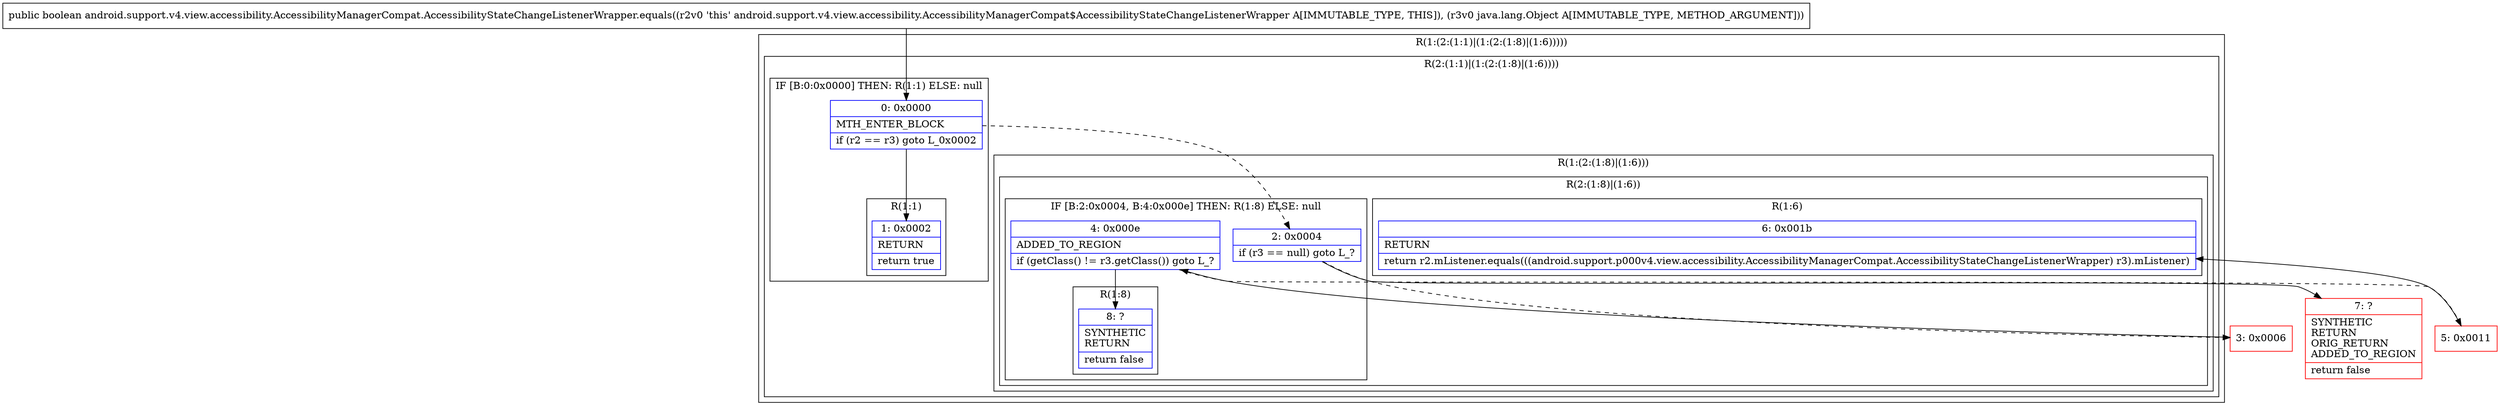 digraph "CFG forandroid.support.v4.view.accessibility.AccessibilityManagerCompat.AccessibilityStateChangeListenerWrapper.equals(Ljava\/lang\/Object;)Z" {
subgraph cluster_Region_1758346601 {
label = "R(1:(2:(1:1)|(1:(2:(1:8)|(1:6)))))";
node [shape=record,color=blue];
subgraph cluster_Region_1476078377 {
label = "R(2:(1:1)|(1:(2:(1:8)|(1:6))))";
node [shape=record,color=blue];
subgraph cluster_IfRegion_1018016335 {
label = "IF [B:0:0x0000] THEN: R(1:1) ELSE: null";
node [shape=record,color=blue];
Node_0 [shape=record,label="{0\:\ 0x0000|MTH_ENTER_BLOCK\l|if (r2 == r3) goto L_0x0002\l}"];
subgraph cluster_Region_967690408 {
label = "R(1:1)";
node [shape=record,color=blue];
Node_1 [shape=record,label="{1\:\ 0x0002|RETURN\l|return true\l}"];
}
}
subgraph cluster_Region_546414465 {
label = "R(1:(2:(1:8)|(1:6)))";
node [shape=record,color=blue];
subgraph cluster_Region_775772889 {
label = "R(2:(1:8)|(1:6))";
node [shape=record,color=blue];
subgraph cluster_IfRegion_2144578203 {
label = "IF [B:2:0x0004, B:4:0x000e] THEN: R(1:8) ELSE: null";
node [shape=record,color=blue];
Node_2 [shape=record,label="{2\:\ 0x0004|if (r3 == null) goto L_?\l}"];
Node_4 [shape=record,label="{4\:\ 0x000e|ADDED_TO_REGION\l|if (getClass() != r3.getClass()) goto L_?\l}"];
subgraph cluster_Region_678221121 {
label = "R(1:8)";
node [shape=record,color=blue];
Node_8 [shape=record,label="{8\:\ ?|SYNTHETIC\lRETURN\l|return false\l}"];
}
}
subgraph cluster_Region_78461530 {
label = "R(1:6)";
node [shape=record,color=blue];
Node_6 [shape=record,label="{6\:\ 0x001b|RETURN\l|return r2.mListener.equals(((android.support.p000v4.view.accessibility.AccessibilityManagerCompat.AccessibilityStateChangeListenerWrapper) r3).mListener)\l}"];
}
}
}
}
}
Node_3 [shape=record,color=red,label="{3\:\ 0x0006}"];
Node_5 [shape=record,color=red,label="{5\:\ 0x0011}"];
Node_7 [shape=record,color=red,label="{7\:\ ?|SYNTHETIC\lRETURN\lORIG_RETURN\lADDED_TO_REGION\l|return false\l}"];
MethodNode[shape=record,label="{public boolean android.support.v4.view.accessibility.AccessibilityManagerCompat.AccessibilityStateChangeListenerWrapper.equals((r2v0 'this' android.support.v4.view.accessibility.AccessibilityManagerCompat$AccessibilityStateChangeListenerWrapper A[IMMUTABLE_TYPE, THIS]), (r3v0 java.lang.Object A[IMMUTABLE_TYPE, METHOD_ARGUMENT])) }"];
MethodNode -> Node_0;
Node_0 -> Node_1;
Node_0 -> Node_2[style=dashed];
Node_2 -> Node_3[style=dashed];
Node_2 -> Node_7;
Node_4 -> Node_5[style=dashed];
Node_4 -> Node_8;
Node_3 -> Node_4;
Node_5 -> Node_6;
}


